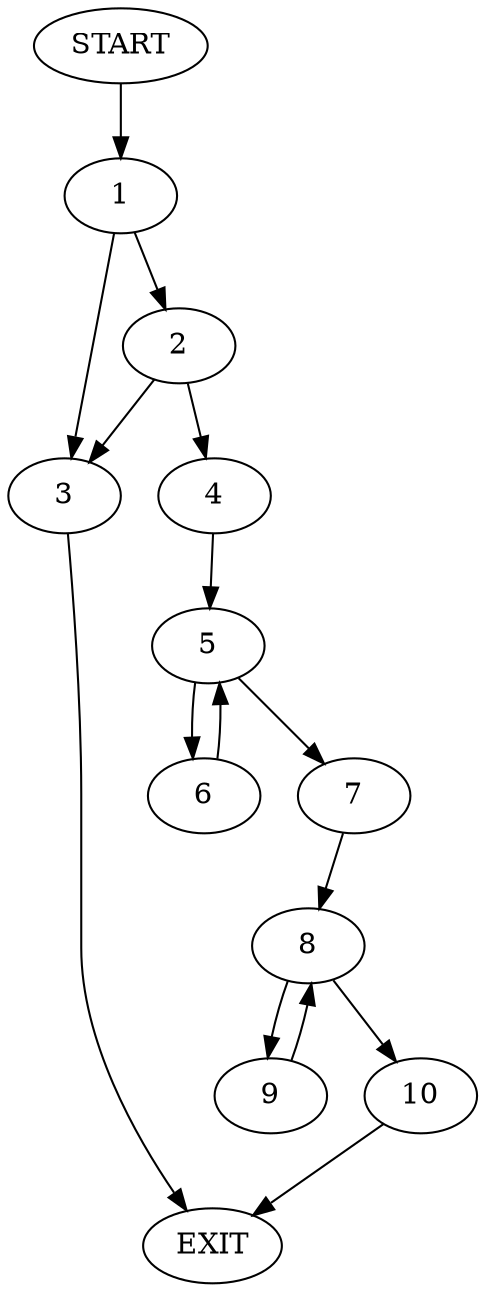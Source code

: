 digraph {
0 [label="START"]
11 [label="EXIT"]
0 -> 1
1 -> 2
1 -> 3
3 -> 11
2 -> 4
2 -> 3
4 -> 5
5 -> 6
5 -> 7
7 -> 8
6 -> 5
8 -> 9
8 -> 10
10 -> 11
9 -> 8
}
